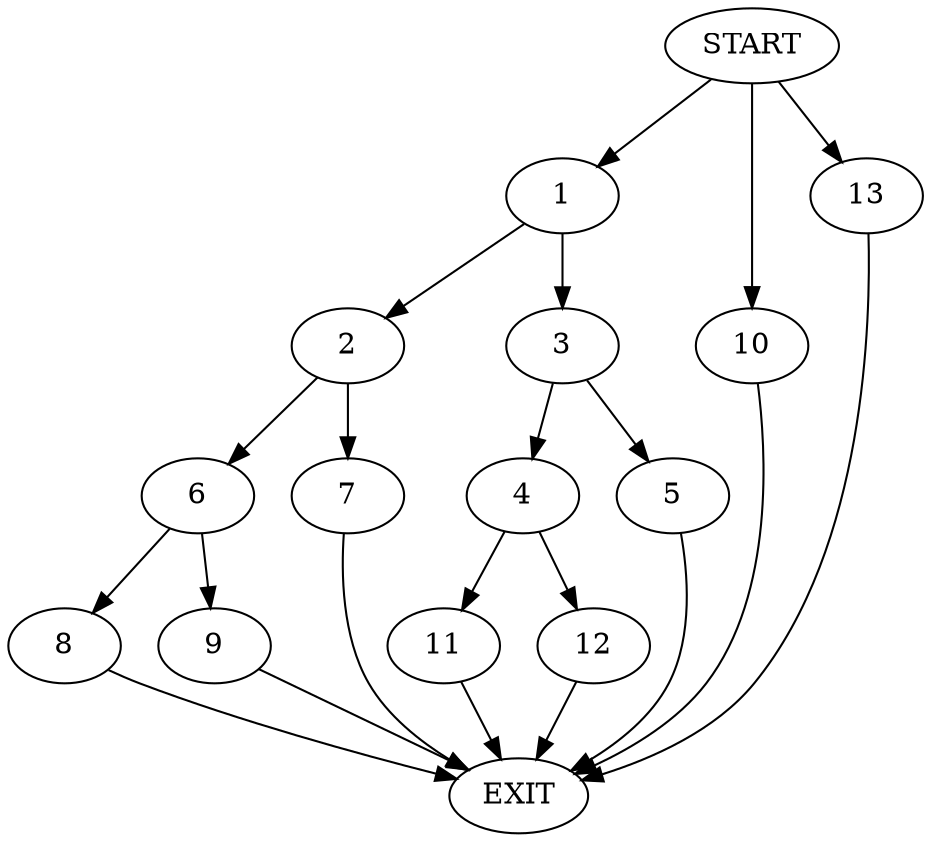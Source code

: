 digraph {
0 [label="START"]
14 [label="EXIT"]
0 -> 1
1 -> 2
1 -> 3
3 -> 4
3 -> 5
2 -> 6
2 -> 7
7 -> 14
6 -> 8
6 -> 9
9 -> 14
8 -> 14
0 -> 10
10 -> 14
5 -> 14
4 -> 11
4 -> 12
11 -> 14
12 -> 14
0 -> 13
13 -> 14
}
